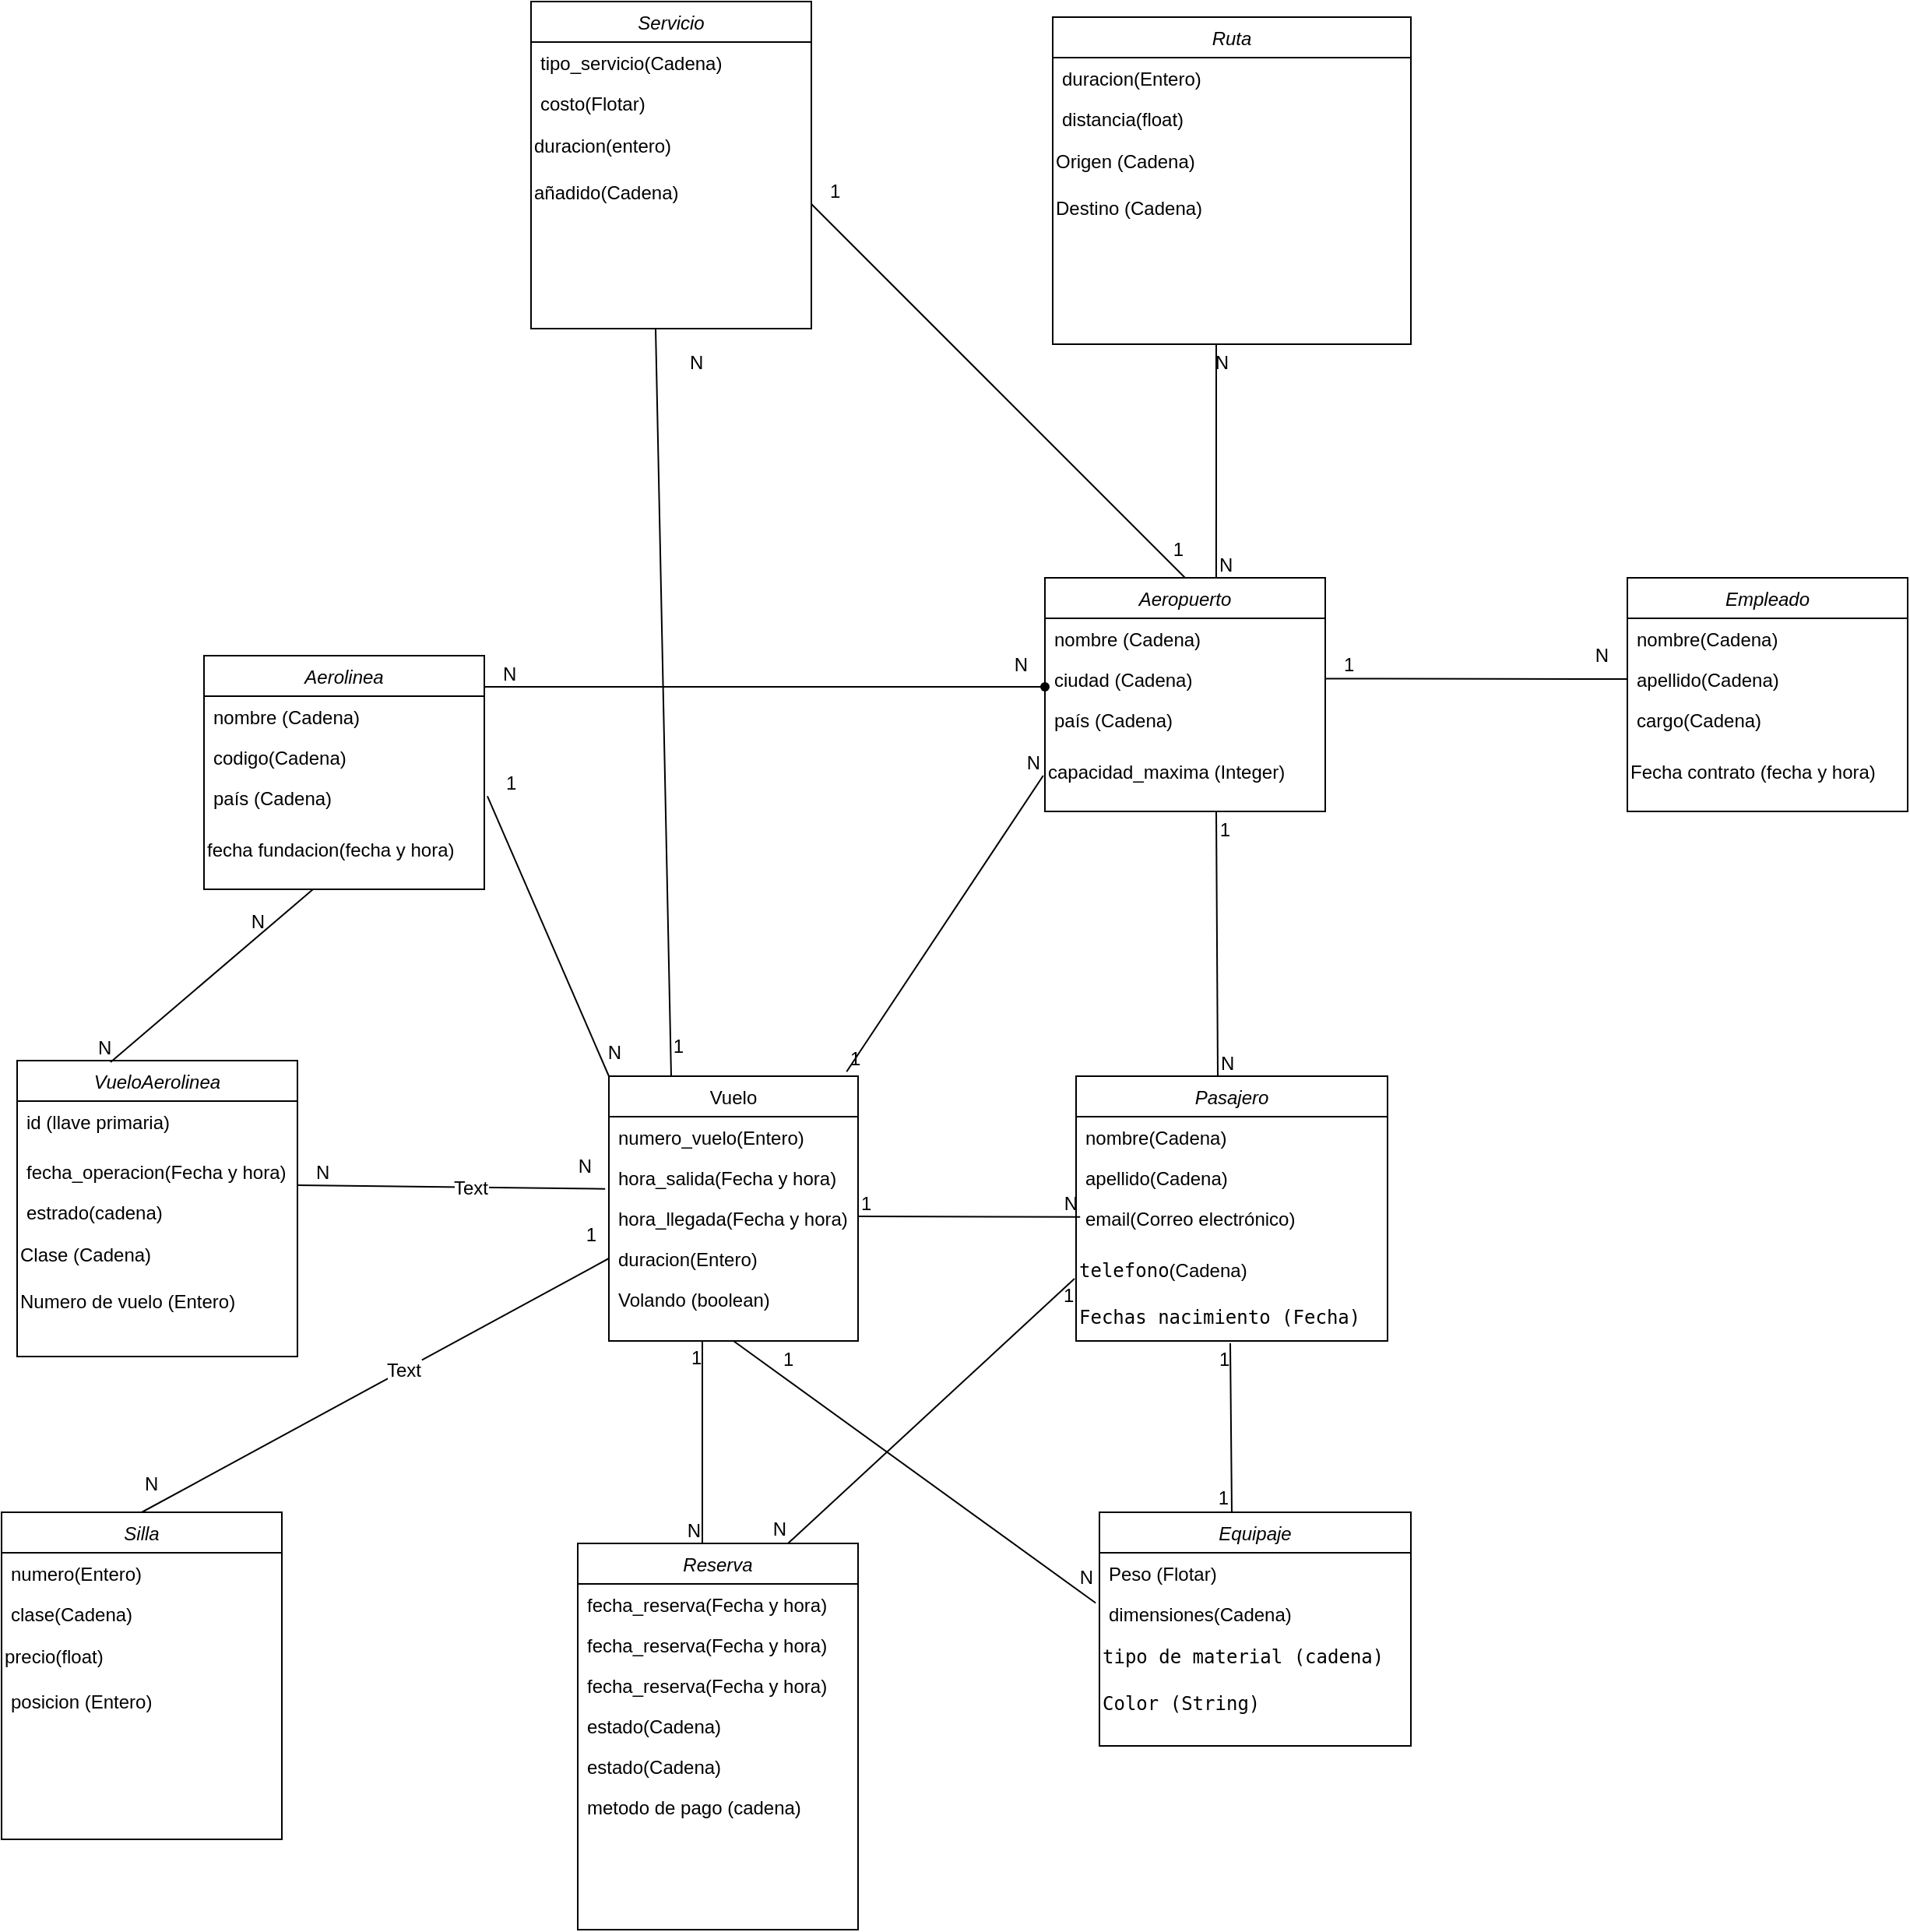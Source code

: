 <mxfile version="24.7.17">
  <diagram id="C5RBs43oDa-KdzZeNtuy" name="Page-1">
    <mxGraphModel dx="2501" dy="818" grid="1" gridSize="10" guides="1" tooltips="1" connect="1" arrows="1" fold="1" page="1" pageScale="1" pageWidth="827" pageHeight="1169" math="0" shadow="0">
      <root>
        <mxCell id="WIyWlLk6GJQsqaUBKTNV-0" />
        <mxCell id="WIyWlLk6GJQsqaUBKTNV-1" parent="WIyWlLk6GJQsqaUBKTNV-0" />
        <mxCell id="zkfFHV4jXpPFQw0GAbJ--0" value="Aeropuerto" style="swimlane;fontStyle=2;align=center;verticalAlign=top;childLayout=stackLayout;horizontal=1;startSize=26;horizontalStack=0;resizeParent=1;resizeLast=0;collapsible=1;marginBottom=0;rounded=0;shadow=0;strokeWidth=1;" parent="WIyWlLk6GJQsqaUBKTNV-1" vertex="1">
          <mxGeometry y="1440" width="180" height="150" as="geometry">
            <mxRectangle x="210" y="120" width="160" height="26" as="alternateBounds" />
          </mxGeometry>
        </mxCell>
        <mxCell id="zkfFHV4jXpPFQw0GAbJ--1" value="nombre (Cadena)" style="text;align=left;verticalAlign=top;spacingLeft=4;spacingRight=4;overflow=hidden;rotatable=0;points=[[0,0.5],[1,0.5]];portConstraint=eastwest;" parent="zkfFHV4jXpPFQw0GAbJ--0" vertex="1">
          <mxGeometry y="26" width="180" height="26" as="geometry" />
        </mxCell>
        <mxCell id="zkfFHV4jXpPFQw0GAbJ--2" value="ciudad (Cadena)" style="text;align=left;verticalAlign=top;spacingLeft=4;spacingRight=4;overflow=hidden;rotatable=0;points=[[0,0.5],[1,0.5]];portConstraint=eastwest;rounded=0;shadow=0;html=0;" parent="zkfFHV4jXpPFQw0GAbJ--0" vertex="1">
          <mxGeometry y="52" width="180" height="26" as="geometry" />
        </mxCell>
        <mxCell id="zkfFHV4jXpPFQw0GAbJ--3" value="país (Cadena)" style="text;align=left;verticalAlign=top;spacingLeft=4;spacingRight=4;overflow=hidden;rotatable=0;points=[[0,0.5],[1,0.5]];portConstraint=eastwest;rounded=0;shadow=0;html=0;" parent="zkfFHV4jXpPFQw0GAbJ--0" vertex="1">
          <mxGeometry y="78" width="180" height="32" as="geometry" />
        </mxCell>
        <mxCell id="qQgszDRsGN5WGNR1CaTc-1" value="&lt;font style=&quot;vertical-align: inherit;&quot;&gt;&lt;font style=&quot;vertical-align: inherit;&quot;&gt;&lt;font style=&quot;vertical-align: inherit;&quot;&gt;&lt;font style=&quot;vertical-align: inherit;&quot;&gt;&lt;font style=&quot;vertical-align: inherit;&quot;&gt;&lt;font style=&quot;vertical-align: inherit;&quot;&gt;&lt;font style=&quot;vertical-align: inherit;&quot;&gt;&lt;font style=&quot;vertical-align: inherit;&quot;&gt;&lt;font style=&quot;vertical-align: inherit;&quot;&gt;&lt;font style=&quot;vertical-align: inherit;&quot;&gt;capacidad_maxima&amp;nbsp;(Integer)&lt;/font&gt;&lt;/font&gt;&lt;/font&gt;&lt;/font&gt;&lt;/font&gt;&lt;/font&gt;&lt;/font&gt;&lt;/font&gt;&lt;/font&gt;&lt;/font&gt;" style="text;html=1;align=left;verticalAlign=middle;resizable=0;points=[];autosize=1;strokeColor=none;fillColor=none;" parent="zkfFHV4jXpPFQw0GAbJ--0" vertex="1">
          <mxGeometry y="110" width="180" height="30" as="geometry" />
        </mxCell>
        <mxCell id="zkfFHV4jXpPFQw0GAbJ--17" value="Vuelo" style="swimlane;fontStyle=0;align=center;verticalAlign=top;childLayout=stackLayout;horizontal=1;startSize=26;horizontalStack=0;resizeParent=1;resizeLast=0;collapsible=1;marginBottom=0;rounded=0;shadow=0;strokeWidth=1;" parent="WIyWlLk6GJQsqaUBKTNV-1" vertex="1">
          <mxGeometry x="-280" y="1760" width="160" height="170" as="geometry">
            <mxRectangle x="550" y="140" width="160" height="26" as="alternateBounds" />
          </mxGeometry>
        </mxCell>
        <mxCell id="zkfFHV4jXpPFQw0GAbJ--18" value="numero_vuelo(Entero)" style="text;align=left;verticalAlign=top;spacingLeft=4;spacingRight=4;overflow=hidden;rotatable=0;points=[[0,0.5],[1,0.5]];portConstraint=eastwest;" parent="zkfFHV4jXpPFQw0GAbJ--17" vertex="1">
          <mxGeometry y="26" width="160" height="26" as="geometry" />
        </mxCell>
        <mxCell id="zkfFHV4jXpPFQw0GAbJ--19" value="hora_salida(Fecha y hora)" style="text;align=left;verticalAlign=top;spacingLeft=4;spacingRight=4;overflow=hidden;rotatable=0;points=[[0,0.5],[1,0.5]];portConstraint=eastwest;rounded=0;shadow=0;html=0;" parent="zkfFHV4jXpPFQw0GAbJ--17" vertex="1">
          <mxGeometry y="52" width="160" height="26" as="geometry" />
        </mxCell>
        <mxCell id="zkfFHV4jXpPFQw0GAbJ--20" value="hora_llegada(Fecha y hora)" style="text;align=left;verticalAlign=top;spacingLeft=4;spacingRight=4;overflow=hidden;rotatable=0;points=[[0,0.5],[1,0.5]];portConstraint=eastwest;rounded=0;shadow=0;html=0;" parent="zkfFHV4jXpPFQw0GAbJ--17" vertex="1">
          <mxGeometry y="78" width="160" height="26" as="geometry" />
        </mxCell>
        <mxCell id="zkfFHV4jXpPFQw0GAbJ--21" value="duracion(Entero)" style="text;align=left;verticalAlign=top;spacingLeft=4;spacingRight=4;overflow=hidden;rotatable=0;points=[[0,0.5],[1,0.5]];portConstraint=eastwest;rounded=0;shadow=0;html=0;" parent="zkfFHV4jXpPFQw0GAbJ--17" vertex="1">
          <mxGeometry y="104" width="160" height="26" as="geometry" />
        </mxCell>
        <mxCell id="eCkr8YF_vNblztktSP63-5" value="Volando (boolean)" style="text;align=left;verticalAlign=top;spacingLeft=4;spacingRight=4;overflow=hidden;rotatable=0;points=[[0,0.5],[1,0.5]];portConstraint=eastwest;rounded=0;shadow=0;html=0;" parent="zkfFHV4jXpPFQw0GAbJ--17" vertex="1">
          <mxGeometry y="130" width="160" height="26" as="geometry" />
        </mxCell>
        <mxCell id="eCkr8YF_vNblztktSP63-40" value="" style="endArrow=none;html=1;rounded=0;fontSize=12;startSize=8;endSize=8;curved=1;entryX=-0.012;entryY=0.241;entryDx=0;entryDy=0;entryPerimeter=0;" parent="zkfFHV4jXpPFQw0GAbJ--17" target="qQgszDRsGN5WGNR1CaTc-13" edge="1">
          <mxGeometry relative="1" as="geometry">
            <mxPoint x="80" y="170" as="sourcePoint" />
            <mxPoint x="223" y="170" as="targetPoint" />
          </mxGeometry>
        </mxCell>
        <mxCell id="eCkr8YF_vNblztktSP63-41" value="1" style="resizable=0;html=1;whiteSpace=wrap;align=left;verticalAlign=bottom;" parent="eCkr8YF_vNblztktSP63-40" connectable="0" vertex="1">
          <mxGeometry x="-1" relative="1" as="geometry">
            <mxPoint x="30" y="20" as="offset" />
          </mxGeometry>
        </mxCell>
        <mxCell id="eCkr8YF_vNblztktSP63-42" value="N" style="resizable=0;html=1;whiteSpace=wrap;align=right;verticalAlign=bottom;" parent="eCkr8YF_vNblztktSP63-40" connectable="0" vertex="1">
          <mxGeometry x="1" relative="1" as="geometry">
            <mxPoint y="-8" as="offset" />
          </mxGeometry>
        </mxCell>
        <mxCell id="qQgszDRsGN5WGNR1CaTc-6" value="Pasajero" style="swimlane;fontStyle=2;align=center;verticalAlign=top;childLayout=stackLayout;horizontal=1;startSize=26;horizontalStack=0;resizeParent=1;resizeLast=0;collapsible=1;marginBottom=0;rounded=0;shadow=0;strokeWidth=1;" parent="WIyWlLk6GJQsqaUBKTNV-1" vertex="1">
          <mxGeometry x="20" y="1760" width="200" height="170" as="geometry">
            <mxRectangle x="210" y="120" width="160" height="26" as="alternateBounds" />
          </mxGeometry>
        </mxCell>
        <mxCell id="qQgszDRsGN5WGNR1CaTc-7" value="nombre(Cadena)" style="text;align=left;verticalAlign=top;spacingLeft=4;spacingRight=4;overflow=hidden;rotatable=0;points=[[0,0.5],[1,0.5]];portConstraint=eastwest;" parent="qQgszDRsGN5WGNR1CaTc-6" vertex="1">
          <mxGeometry y="26" width="200" height="26" as="geometry" />
        </mxCell>
        <mxCell id="qQgszDRsGN5WGNR1CaTc-8" value="apellido(Cadena)" style="text;align=left;verticalAlign=top;spacingLeft=4;spacingRight=4;overflow=hidden;rotatable=0;points=[[0,0.5],[1,0.5]];portConstraint=eastwest;rounded=0;shadow=0;html=0;" parent="qQgszDRsGN5WGNR1CaTc-6" vertex="1">
          <mxGeometry y="52" width="200" height="26" as="geometry" />
        </mxCell>
        <mxCell id="qQgszDRsGN5WGNR1CaTc-9" value="email(Correo electrónico)" style="text;align=left;verticalAlign=top;spacingLeft=4;spacingRight=4;overflow=hidden;rotatable=0;points=[[0,0.5],[1,0.5]];portConstraint=eastwest;rounded=0;shadow=0;html=0;" parent="qQgszDRsGN5WGNR1CaTc-6" vertex="1">
          <mxGeometry y="78" width="200" height="32" as="geometry" />
        </mxCell>
        <mxCell id="qQgszDRsGN5WGNR1CaTc-10" value="&lt;code&gt;telefono&lt;/code&gt;&lt;font style=&quot;vertical-align: inherit;&quot;&gt;&lt;font style=&quot;vertical-align: inherit;&quot;&gt;(Cadena)&lt;/font&gt;&lt;/font&gt;" style="text;html=1;align=left;verticalAlign=middle;resizable=0;points=[];autosize=1;strokeColor=none;fillColor=none;" parent="qQgszDRsGN5WGNR1CaTc-6" vertex="1">
          <mxGeometry y="110" width="200" height="30" as="geometry" />
        </mxCell>
        <mxCell id="eCkr8YF_vNblztktSP63-29" value="&lt;font face=&quot;monospace&quot;&gt;Fechas nacimiento (Fecha)&lt;/font&gt;" style="text;html=1;align=left;verticalAlign=middle;resizable=0;points=[];autosize=1;strokeColor=none;fillColor=none;" parent="qQgszDRsGN5WGNR1CaTc-6" vertex="1">
          <mxGeometry y="140" width="200" height="30" as="geometry" />
        </mxCell>
        <mxCell id="qQgszDRsGN5WGNR1CaTc-11" value="Equipaje" style="swimlane;fontStyle=2;align=center;verticalAlign=top;childLayout=stackLayout;horizontal=1;startSize=26;horizontalStack=0;resizeParent=1;resizeLast=0;collapsible=1;marginBottom=0;rounded=0;shadow=0;strokeWidth=1;" parent="WIyWlLk6GJQsqaUBKTNV-1" vertex="1">
          <mxGeometry x="35" y="2040" width="200" height="150" as="geometry">
            <mxRectangle x="210" y="120" width="160" height="26" as="alternateBounds" />
          </mxGeometry>
        </mxCell>
        <mxCell id="qQgszDRsGN5WGNR1CaTc-12" value="Peso (Flotar)" style="text;align=left;verticalAlign=top;spacingLeft=4;spacingRight=4;overflow=hidden;rotatable=0;points=[[0,0.5],[1,0.5]];portConstraint=eastwest;" parent="qQgszDRsGN5WGNR1CaTc-11" vertex="1">
          <mxGeometry y="26" width="200" height="26" as="geometry" />
        </mxCell>
        <mxCell id="qQgszDRsGN5WGNR1CaTc-13" value="dimensiones(Cadena)" style="text;align=left;verticalAlign=top;spacingLeft=4;spacingRight=4;overflow=hidden;rotatable=0;points=[[0,0.5],[1,0.5]];portConstraint=eastwest;rounded=0;shadow=0;html=0;" parent="qQgszDRsGN5WGNR1CaTc-11" vertex="1">
          <mxGeometry y="52" width="200" height="26" as="geometry" />
        </mxCell>
        <mxCell id="qQgszDRsGN5WGNR1CaTc-15" value="&lt;font face=&quot;monospace&quot;&gt;&lt;font style=&quot;vertical-align: inherit;&quot;&gt;&lt;font style=&quot;vertical-align: inherit;&quot;&gt;&lt;font style=&quot;vertical-align: inherit;&quot;&gt;&lt;font style=&quot;vertical-align: inherit;&quot;&gt;&lt;font style=&quot;vertical-align: inherit;&quot;&gt;&lt;font style=&quot;vertical-align: inherit;&quot;&gt;tipo de material (cadena)&lt;/font&gt;&lt;/font&gt;&lt;/font&gt;&lt;/font&gt;&lt;/font&gt;&lt;/font&gt;&lt;/font&gt;" style="text;html=1;align=left;verticalAlign=middle;resizable=0;points=[];autosize=1;strokeColor=none;fillColor=none;" parent="qQgszDRsGN5WGNR1CaTc-11" vertex="1">
          <mxGeometry y="78" width="200" height="30" as="geometry" />
        </mxCell>
        <mxCell id="eCkr8YF_vNblztktSP63-36" value="&lt;font face=&quot;monospace&quot;&gt;&lt;font style=&quot;vertical-align: inherit;&quot;&gt;&lt;font style=&quot;vertical-align: inherit;&quot;&gt;&lt;font style=&quot;vertical-align: inherit;&quot;&gt;&lt;font style=&quot;vertical-align: inherit;&quot;&gt;&lt;font style=&quot;vertical-align: inherit;&quot;&gt;&lt;font style=&quot;vertical-align: inherit;&quot;&gt;Color (String)&lt;/font&gt;&lt;/font&gt;&lt;/font&gt;&lt;/font&gt;&lt;/font&gt;&lt;/font&gt;&lt;/font&gt;" style="text;html=1;align=left;verticalAlign=middle;resizable=0;points=[];autosize=1;strokeColor=none;fillColor=none;" parent="qQgszDRsGN5WGNR1CaTc-11" vertex="1">
          <mxGeometry y="108" width="200" height="30" as="geometry" />
        </mxCell>
        <mxCell id="qQgszDRsGN5WGNR1CaTc-17" value="Aerolinea" style="swimlane;fontStyle=2;align=center;verticalAlign=top;childLayout=stackLayout;horizontal=1;startSize=26;horizontalStack=0;resizeParent=1;resizeLast=0;collapsible=1;marginBottom=0;rounded=0;shadow=0;strokeWidth=1;" parent="WIyWlLk6GJQsqaUBKTNV-1" vertex="1">
          <mxGeometry x="-540" y="1490" width="180" height="150" as="geometry">
            <mxRectangle x="210" y="120" width="160" height="26" as="alternateBounds" />
          </mxGeometry>
        </mxCell>
        <mxCell id="qQgszDRsGN5WGNR1CaTc-18" value="nombre (Cadena)" style="text;align=left;verticalAlign=top;spacingLeft=4;spacingRight=4;overflow=hidden;rotatable=0;points=[[0,0.5],[1,0.5]];portConstraint=eastwest;" parent="qQgszDRsGN5WGNR1CaTc-17" vertex="1">
          <mxGeometry y="26" width="180" height="26" as="geometry" />
        </mxCell>
        <mxCell id="qQgszDRsGN5WGNR1CaTc-19" value="codigo(Cadena)" style="text;align=left;verticalAlign=top;spacingLeft=4;spacingRight=4;overflow=hidden;rotatable=0;points=[[0,0.5],[1,0.5]];portConstraint=eastwest;rounded=0;shadow=0;html=0;" parent="qQgszDRsGN5WGNR1CaTc-17" vertex="1">
          <mxGeometry y="52" width="180" height="26" as="geometry" />
        </mxCell>
        <mxCell id="qQgszDRsGN5WGNR1CaTc-20" value="país (Cadena)" style="text;align=left;verticalAlign=top;spacingLeft=4;spacingRight=4;overflow=hidden;rotatable=0;points=[[0,0.5],[1,0.5]];portConstraint=eastwest;rounded=0;shadow=0;html=0;" parent="qQgszDRsGN5WGNR1CaTc-17" vertex="1">
          <mxGeometry y="78" width="180" height="32" as="geometry" />
        </mxCell>
        <mxCell id="qQgszDRsGN5WGNR1CaTc-21" value="&lt;font style=&quot;vertical-align: inherit;&quot;&gt;&lt;font style=&quot;vertical-align: inherit;&quot;&gt;&lt;font style=&quot;vertical-align: inherit;&quot;&gt;&lt;font style=&quot;vertical-align: inherit;&quot;&gt;&lt;font style=&quot;vertical-align: inherit;&quot;&gt;&lt;font style=&quot;vertical-align: inherit;&quot;&gt;&lt;font style=&quot;vertical-align: inherit;&quot;&gt;&lt;font style=&quot;vertical-align: inherit;&quot;&gt;&lt;font style=&quot;vertical-align: inherit;&quot;&gt;&lt;font style=&quot;vertical-align: inherit;&quot;&gt;&lt;font style=&quot;vertical-align: inherit;&quot;&gt;&lt;font style=&quot;vertical-align: inherit;&quot;&gt;&lt;font style=&quot;vertical-align: inherit;&quot;&gt;&lt;font style=&quot;vertical-align: inherit;&quot;&gt;&lt;font style=&quot;vertical-align: inherit;&quot;&gt;&lt;font style=&quot;vertical-align: inherit;&quot;&gt;&lt;font style=&quot;vertical-align: inherit;&quot;&gt;&lt;font style=&quot;vertical-align: inherit;&quot;&gt;fecha fundacion(fecha y hora)&lt;/font&gt;&lt;/font&gt;&lt;/font&gt;&lt;/font&gt;&lt;/font&gt;&lt;/font&gt;&lt;/font&gt;&lt;/font&gt;&lt;/font&gt;&lt;/font&gt;&lt;/font&gt;&lt;/font&gt;&lt;/font&gt;&lt;/font&gt;&lt;/font&gt;&lt;/font&gt;&lt;/font&gt;&lt;/font&gt;" style="text;html=1;align=left;verticalAlign=middle;resizable=0;points=[];autosize=1;strokeColor=none;fillColor=none;" parent="qQgszDRsGN5WGNR1CaTc-17" vertex="1">
          <mxGeometry y="110" width="180" height="30" as="geometry" />
        </mxCell>
        <mxCell id="qQgszDRsGN5WGNR1CaTc-22" value="VueloAerolinea" style="swimlane;fontStyle=2;align=center;verticalAlign=top;childLayout=stackLayout;horizontal=1;startSize=26;horizontalStack=0;resizeParent=1;resizeLast=0;collapsible=1;marginBottom=0;rounded=0;shadow=0;strokeWidth=1;" parent="WIyWlLk6GJQsqaUBKTNV-1" vertex="1">
          <mxGeometry x="-660" y="1750" width="180" height="190" as="geometry">
            <mxRectangle x="210" y="120" width="160" height="26" as="alternateBounds" />
          </mxGeometry>
        </mxCell>
        <mxCell id="qQgszDRsGN5WGNR1CaTc-25" value="id (llave primaria)" style="text;align=left;verticalAlign=top;spacingLeft=4;spacingRight=4;overflow=hidden;rotatable=0;points=[[0,0.5],[1,0.5]];portConstraint=eastwest;rounded=0;shadow=0;html=0;" parent="qQgszDRsGN5WGNR1CaTc-22" vertex="1">
          <mxGeometry y="26" width="180" height="32" as="geometry" />
        </mxCell>
        <mxCell id="qQgszDRsGN5WGNR1CaTc-23" value="fecha_operacion(Fecha y hora)" style="text;align=left;verticalAlign=top;spacingLeft=4;spacingRight=4;overflow=hidden;rotatable=0;points=[[0,0.5],[1,0.5]];portConstraint=eastwest;" parent="qQgszDRsGN5WGNR1CaTc-22" vertex="1">
          <mxGeometry y="58" width="180" height="26" as="geometry" />
        </mxCell>
        <mxCell id="qQgszDRsGN5WGNR1CaTc-24" value="estrado(cadena)" style="text;align=left;verticalAlign=top;spacingLeft=4;spacingRight=4;overflow=hidden;rotatable=0;points=[[0,0.5],[1,0.5]];portConstraint=eastwest;rounded=0;shadow=0;html=0;" parent="qQgszDRsGN5WGNR1CaTc-22" vertex="1">
          <mxGeometry y="84" width="180" height="26" as="geometry" />
        </mxCell>
        <mxCell id="qQgszDRsGN5WGNR1CaTc-28" value="&lt;font style=&quot;vertical-align: inherit;&quot;&gt;&lt;font style=&quot;vertical-align: inherit;&quot;&gt;&lt;font style=&quot;vertical-align: inherit;&quot;&gt;&lt;font style=&quot;vertical-align: inherit;&quot;&gt;Clase (Cadena)&lt;/font&gt;&lt;/font&gt;&lt;/font&gt;&lt;/font&gt;" style="text;html=1;align=left;verticalAlign=middle;resizable=0;points=[];autosize=1;strokeColor=none;fillColor=none;" parent="qQgszDRsGN5WGNR1CaTc-22" vertex="1">
          <mxGeometry y="110" width="180" height="30" as="geometry" />
        </mxCell>
        <mxCell id="eCkr8YF_vNblztktSP63-50" value="&lt;font style=&quot;vertical-align: inherit;&quot;&gt;&lt;font style=&quot;vertical-align: inherit;&quot;&gt;&lt;font style=&quot;vertical-align: inherit;&quot;&gt;&lt;font style=&quot;vertical-align: inherit;&quot;&gt;Numero de vuelo (Entero)&lt;/font&gt;&lt;/font&gt;&lt;/font&gt;&lt;/font&gt;" style="text;html=1;align=left;verticalAlign=middle;resizable=0;points=[];autosize=1;strokeColor=none;fillColor=none;" parent="qQgszDRsGN5WGNR1CaTc-22" vertex="1">
          <mxGeometry y="140" width="180" height="30" as="geometry" />
        </mxCell>
        <mxCell id="qQgszDRsGN5WGNR1CaTc-29" value="Reserva" style="swimlane;fontStyle=2;align=center;verticalAlign=top;childLayout=stackLayout;horizontal=1;startSize=26;horizontalStack=0;resizeParent=1;resizeLast=0;collapsible=1;marginBottom=0;rounded=0;shadow=0;strokeWidth=1;" parent="WIyWlLk6GJQsqaUBKTNV-1" vertex="1">
          <mxGeometry x="-300" y="2060" width="180" height="248" as="geometry">
            <mxRectangle x="210" y="120" width="160" height="26" as="alternateBounds" />
          </mxGeometry>
        </mxCell>
        <mxCell id="qQgszDRsGN5WGNR1CaTc-94" value="fecha_reserva(Fecha y hora)" style="text;align=left;verticalAlign=top;spacingLeft=4;spacingRight=4;overflow=hidden;rotatable=0;points=[[0,0.5],[1,0.5]];portConstraint=eastwest;" parent="qQgszDRsGN5WGNR1CaTc-29" vertex="1">
          <mxGeometry y="26" width="180" height="26" as="geometry" />
        </mxCell>
        <mxCell id="qQgszDRsGN5WGNR1CaTc-92" value="fecha_reserva(Fecha y hora)" style="text;align=left;verticalAlign=top;spacingLeft=4;spacingRight=4;overflow=hidden;rotatable=0;points=[[0,0.5],[1,0.5]];portConstraint=eastwest;" parent="qQgszDRsGN5WGNR1CaTc-29" vertex="1">
          <mxGeometry y="52" width="180" height="26" as="geometry" />
        </mxCell>
        <mxCell id="qQgszDRsGN5WGNR1CaTc-30" value="fecha_reserva(Fecha y hora)" style="text;align=left;verticalAlign=top;spacingLeft=4;spacingRight=4;overflow=hidden;rotatable=0;points=[[0,0.5],[1,0.5]];portConstraint=eastwest;" parent="qQgszDRsGN5WGNR1CaTc-29" vertex="1">
          <mxGeometry y="78" width="180" height="26" as="geometry" />
        </mxCell>
        <mxCell id="qQgszDRsGN5WGNR1CaTc-93" value="estado(Cadena)" style="text;align=left;verticalAlign=top;spacingLeft=4;spacingRight=4;overflow=hidden;rotatable=0;points=[[0,0.5],[1,0.5]];portConstraint=eastwest;rounded=0;shadow=0;html=0;" parent="qQgszDRsGN5WGNR1CaTc-29" vertex="1">
          <mxGeometry y="104" width="180" height="26" as="geometry" />
        </mxCell>
        <mxCell id="qQgszDRsGN5WGNR1CaTc-31" value="estado(Cadena)" style="text;align=left;verticalAlign=top;spacingLeft=4;spacingRight=4;overflow=hidden;rotatable=0;points=[[0,0.5],[1,0.5]];portConstraint=eastwest;rounded=0;shadow=0;html=0;" parent="qQgszDRsGN5WGNR1CaTc-29" vertex="1">
          <mxGeometry y="130" width="180" height="26" as="geometry" />
        </mxCell>
        <mxCell id="qQgszDRsGN5WGNR1CaTc-32" value="metodo de pago (cadena)" style="text;align=left;verticalAlign=top;spacingLeft=4;spacingRight=4;overflow=hidden;rotatable=0;points=[[0,0.5],[1,0.5]];portConstraint=eastwest;rounded=0;shadow=0;html=0;" parent="qQgszDRsGN5WGNR1CaTc-29" vertex="1">
          <mxGeometry y="156" width="180" height="32" as="geometry" />
        </mxCell>
        <mxCell id="qQgszDRsGN5WGNR1CaTc-35" value="Empleado" style="swimlane;fontStyle=2;align=center;verticalAlign=top;childLayout=stackLayout;horizontal=1;startSize=26;horizontalStack=0;resizeParent=1;resizeLast=0;collapsible=1;marginBottom=0;rounded=0;shadow=0;strokeWidth=1;" parent="WIyWlLk6GJQsqaUBKTNV-1" vertex="1">
          <mxGeometry x="374" y="1440" width="180" height="150" as="geometry">
            <mxRectangle x="210" y="120" width="160" height="26" as="alternateBounds" />
          </mxGeometry>
        </mxCell>
        <mxCell id="qQgszDRsGN5WGNR1CaTc-36" value="nombre(Cadena)" style="text;align=left;verticalAlign=top;spacingLeft=4;spacingRight=4;overflow=hidden;rotatable=0;points=[[0,0.5],[1,0.5]];portConstraint=eastwest;" parent="qQgszDRsGN5WGNR1CaTc-35" vertex="1">
          <mxGeometry y="26" width="180" height="26" as="geometry" />
        </mxCell>
        <mxCell id="qQgszDRsGN5WGNR1CaTc-37" value="apellido(Cadena)" style="text;align=left;verticalAlign=top;spacingLeft=4;spacingRight=4;overflow=hidden;rotatable=0;points=[[0,0.5],[1,0.5]];portConstraint=eastwest;rounded=0;shadow=0;html=0;" parent="qQgszDRsGN5WGNR1CaTc-35" vertex="1">
          <mxGeometry y="52" width="180" height="26" as="geometry" />
        </mxCell>
        <mxCell id="eCkr8YF_vNblztktSP63-65" value="" style="endArrow=none;html=1;rounded=0;fontSize=12;startSize=8;endSize=8;curved=1;entryX=0;entryY=0.5;entryDx=0;entryDy=0;exitX=1.011;exitY=0.381;exitDx=0;exitDy=0;exitPerimeter=0;" parent="qQgszDRsGN5WGNR1CaTc-35" target="qQgszDRsGN5WGNR1CaTc-37" edge="1">
          <mxGeometry relative="1" as="geometry">
            <mxPoint x="-194" y="64.7" as="sourcePoint" />
            <mxPoint x="166" y="64.7" as="targetPoint" />
          </mxGeometry>
        </mxCell>
        <mxCell id="eCkr8YF_vNblztktSP63-66" value="1" style="resizable=0;html=1;whiteSpace=wrap;align=left;verticalAlign=bottom;" parent="eCkr8YF_vNblztktSP63-65" connectable="0" vertex="1">
          <mxGeometry x="-1" relative="1" as="geometry">
            <mxPoint x="10" as="offset" />
          </mxGeometry>
        </mxCell>
        <mxCell id="eCkr8YF_vNblztktSP63-67" value="N" style="resizable=0;html=1;whiteSpace=wrap;align=right;verticalAlign=bottom;" parent="eCkr8YF_vNblztktSP63-65" connectable="0" vertex="1">
          <mxGeometry x="1" relative="1" as="geometry">
            <mxPoint x="-10" y="-6" as="offset" />
          </mxGeometry>
        </mxCell>
        <mxCell id="qQgszDRsGN5WGNR1CaTc-98" value="cargo(Cadena)" style="text;align=left;verticalAlign=top;spacingLeft=4;spacingRight=4;overflow=hidden;rotatable=0;points=[[0,0.5],[1,0.5]];portConstraint=eastwest;rounded=0;shadow=0;html=0;" parent="qQgszDRsGN5WGNR1CaTc-35" vertex="1">
          <mxGeometry y="78" width="180" height="32" as="geometry" />
        </mxCell>
        <mxCell id="qQgszDRsGN5WGNR1CaTc-40" value="&lt;font style=&quot;vertical-align: inherit;&quot;&gt;&lt;font style=&quot;vertical-align: inherit;&quot;&gt;Fecha contrato (fecha y hora)&lt;/font&gt;&lt;/font&gt;" style="text;html=1;align=left;verticalAlign=middle;resizable=0;points=[];autosize=1;strokeColor=none;fillColor=none;" parent="qQgszDRsGN5WGNR1CaTc-35" vertex="1">
          <mxGeometry y="110" width="180" height="30" as="geometry" />
        </mxCell>
        <mxCell id="qQgszDRsGN5WGNR1CaTc-41" value="Silla" style="swimlane;fontStyle=2;align=center;verticalAlign=top;childLayout=stackLayout;horizontal=1;startSize=26;horizontalStack=0;resizeParent=1;resizeLast=0;collapsible=1;marginBottom=0;rounded=0;shadow=0;strokeWidth=1;" parent="WIyWlLk6GJQsqaUBKTNV-1" vertex="1">
          <mxGeometry x="-670" y="2040" width="180" height="210" as="geometry">
            <mxRectangle x="210" y="120" width="160" height="26" as="alternateBounds" />
          </mxGeometry>
        </mxCell>
        <mxCell id="qQgszDRsGN5WGNR1CaTc-42" value="numero(Entero)" style="text;align=left;verticalAlign=top;spacingLeft=4;spacingRight=4;overflow=hidden;rotatable=0;points=[[0,0.5],[1,0.5]];portConstraint=eastwest;" parent="qQgszDRsGN5WGNR1CaTc-41" vertex="1">
          <mxGeometry y="26" width="180" height="26" as="geometry" />
        </mxCell>
        <mxCell id="qQgszDRsGN5WGNR1CaTc-43" value="clase(Cadena)" style="text;align=left;verticalAlign=top;spacingLeft=4;spacingRight=4;overflow=hidden;rotatable=0;points=[[0,0.5],[1,0.5]];portConstraint=eastwest;rounded=0;shadow=0;html=0;" parent="qQgszDRsGN5WGNR1CaTc-41" vertex="1">
          <mxGeometry y="52" width="180" height="26" as="geometry" />
        </mxCell>
        <mxCell id="qQgszDRsGN5WGNR1CaTc-45" value="&lt;font style=&quot;vertical-align: inherit;&quot;&gt;&lt;font style=&quot;vertical-align: inherit;&quot;&gt;precio(float)&lt;/font&gt;&lt;/font&gt;" style="text;html=1;align=left;verticalAlign=middle;resizable=0;points=[];autosize=1;strokeColor=none;fillColor=none;" parent="qQgszDRsGN5WGNR1CaTc-41" vertex="1">
          <mxGeometry y="78" width="180" height="30" as="geometry" />
        </mxCell>
        <mxCell id="qQgszDRsGN5WGNR1CaTc-44" value="posicion (Entero)" style="text;align=left;verticalAlign=top;spacingLeft=4;spacingRight=4;overflow=hidden;rotatable=0;points=[[0,0.5],[1,0.5]];portConstraint=eastwest;rounded=0;shadow=0;html=0;" parent="qQgszDRsGN5WGNR1CaTc-41" vertex="1">
          <mxGeometry y="108" width="180" height="32" as="geometry" />
        </mxCell>
        <mxCell id="qQgszDRsGN5WGNR1CaTc-47" value="Servicio" style="swimlane;fontStyle=2;align=center;verticalAlign=top;childLayout=stackLayout;horizontal=1;startSize=26;horizontalStack=0;resizeParent=1;resizeLast=0;collapsible=1;marginBottom=0;rounded=0;shadow=0;strokeWidth=1;" parent="WIyWlLk6GJQsqaUBKTNV-1" vertex="1">
          <mxGeometry x="-330" y="1070" width="180" height="210" as="geometry">
            <mxRectangle x="210" y="120" width="160" height="26" as="alternateBounds" />
          </mxGeometry>
        </mxCell>
        <mxCell id="qQgszDRsGN5WGNR1CaTc-48" value="tipo_servicio(Cadena)" style="text;align=left;verticalAlign=top;spacingLeft=4;spacingRight=4;overflow=hidden;rotatable=0;points=[[0,0.5],[1,0.5]];portConstraint=eastwest;" parent="qQgszDRsGN5WGNR1CaTc-47" vertex="1">
          <mxGeometry y="26" width="180" height="26" as="geometry" />
        </mxCell>
        <mxCell id="qQgszDRsGN5WGNR1CaTc-49" value="costo(Flotar)" style="text;align=left;verticalAlign=top;spacingLeft=4;spacingRight=4;overflow=hidden;rotatable=0;points=[[0,0.5],[1,0.5]];portConstraint=eastwest;rounded=0;shadow=0;html=0;" parent="qQgszDRsGN5WGNR1CaTc-47" vertex="1">
          <mxGeometry y="52" width="180" height="26" as="geometry" />
        </mxCell>
        <mxCell id="qQgszDRsGN5WGNR1CaTc-51" value="&lt;font style=&quot;vertical-align: inherit;&quot;&gt;&lt;font style=&quot;vertical-align: inherit;&quot;&gt;duracion(entero)&lt;/font&gt;&lt;/font&gt;" style="text;html=1;align=left;verticalAlign=middle;resizable=0;points=[];autosize=1;strokeColor=none;fillColor=none;" parent="qQgszDRsGN5WGNR1CaTc-47" vertex="1">
          <mxGeometry y="78" width="180" height="30" as="geometry" />
        </mxCell>
        <mxCell id="eCkr8YF_vNblztktSP63-73" value="&lt;font style=&quot;vertical-align: inherit;&quot;&gt;&lt;font style=&quot;vertical-align: inherit;&quot;&gt;añadido(Cadena)&lt;/font&gt;&lt;/font&gt;" style="text;html=1;align=left;verticalAlign=middle;resizable=0;points=[];autosize=1;strokeColor=none;fillColor=none;" parent="qQgszDRsGN5WGNR1CaTc-47" vertex="1">
          <mxGeometry y="108" width="180" height="30" as="geometry" />
        </mxCell>
        <mxCell id="qQgszDRsGN5WGNR1CaTc-53" value="Ruta" style="swimlane;fontStyle=2;align=center;verticalAlign=top;childLayout=stackLayout;horizontal=1;startSize=26;horizontalStack=0;resizeParent=1;resizeLast=0;collapsible=1;marginBottom=0;rounded=0;shadow=0;strokeWidth=1;" parent="WIyWlLk6GJQsqaUBKTNV-1" vertex="1">
          <mxGeometry x="5" y="1080" width="230" height="210" as="geometry">
            <mxRectangle x="210" y="120" width="160" height="26" as="alternateBounds" />
          </mxGeometry>
        </mxCell>
        <mxCell id="qQgszDRsGN5WGNR1CaTc-54" value="duracion(Entero)" style="text;align=left;verticalAlign=top;spacingLeft=4;spacingRight=4;overflow=hidden;rotatable=0;points=[[0,0.5],[1,0.5]];portConstraint=eastwest;" parent="qQgszDRsGN5WGNR1CaTc-53" vertex="1">
          <mxGeometry y="26" width="230" height="26" as="geometry" />
        </mxCell>
        <mxCell id="qQgszDRsGN5WGNR1CaTc-55" value="distancia(float)" style="text;align=left;verticalAlign=top;spacingLeft=4;spacingRight=4;overflow=hidden;rotatable=0;points=[[0,0.5],[1,0.5]];portConstraint=eastwest;rounded=0;shadow=0;html=0;" parent="qQgszDRsGN5WGNR1CaTc-53" vertex="1">
          <mxGeometry y="52" width="230" height="26" as="geometry" />
        </mxCell>
        <mxCell id="qQgszDRsGN5WGNR1CaTc-57" value="Origen (Cadena)" style="text;html=1;align=left;verticalAlign=middle;resizable=0;points=[];autosize=1;strokeColor=none;fillColor=none;" parent="qQgszDRsGN5WGNR1CaTc-53" vertex="1">
          <mxGeometry y="78" width="230" height="30" as="geometry" />
        </mxCell>
        <mxCell id="qQgszDRsGN5WGNR1CaTc-58" value="&lt;font style=&quot;vertical-align: inherit;&quot;&gt;&lt;font style=&quot;vertical-align: inherit;&quot;&gt;Destino (Cadena)&lt;/font&gt;&lt;/font&gt;" style="text;html=1;align=left;verticalAlign=middle;resizable=0;points=[];autosize=1;strokeColor=none;fillColor=none;" parent="qQgszDRsGN5WGNR1CaTc-53" vertex="1">
          <mxGeometry y="108" width="230" height="30" as="geometry" />
        </mxCell>
        <mxCell id="eCkr8YF_vNblztktSP63-24" value="" style="shape=waypoint;sketch=0;size=6;pointerEvents=1;points=[];fillColor=default;resizable=0;rotatable=0;perimeter=centerPerimeter;snapToPoint=1;verticalAlign=top;fontStyle=0;startSize=26;rounded=0;shadow=0;strokeWidth=1;" parent="WIyWlLk6GJQsqaUBKTNV-1" vertex="1">
          <mxGeometry x="-10" y="1500" width="20" height="20" as="geometry" />
        </mxCell>
        <mxCell id="eCkr8YF_vNblztktSP63-26" value="" style="endArrow=none;html=1;rounded=0;fontSize=12;startSize=8;endSize=8;curved=1;entryX=-0.006;entryY=0.567;entryDx=0;entryDy=0;entryPerimeter=0;exitX=0.954;exitY=-0.017;exitDx=0;exitDy=0;exitPerimeter=0;" parent="WIyWlLk6GJQsqaUBKTNV-1" source="zkfFHV4jXpPFQw0GAbJ--17" target="qQgszDRsGN5WGNR1CaTc-1" edge="1">
          <mxGeometry relative="1" as="geometry">
            <mxPoint x="-130" y="1750" as="sourcePoint" />
            <mxPoint x="-50" y="1760" as="targetPoint" />
          </mxGeometry>
        </mxCell>
        <mxCell id="eCkr8YF_vNblztktSP63-27" value="1" style="resizable=0;html=1;whiteSpace=wrap;align=left;verticalAlign=bottom;" parent="eCkr8YF_vNblztktSP63-26" connectable="0" vertex="1">
          <mxGeometry x="-1" relative="1" as="geometry" />
        </mxCell>
        <mxCell id="eCkr8YF_vNblztktSP63-28" value="N" style="resizable=0;html=1;whiteSpace=wrap;align=right;verticalAlign=bottom;" parent="eCkr8YF_vNblztktSP63-26" connectable="0" vertex="1">
          <mxGeometry x="1" relative="1" as="geometry" />
        </mxCell>
        <mxCell id="eCkr8YF_vNblztktSP63-30" value="" style="endArrow=none;html=1;rounded=0;fontSize=12;startSize=8;endSize=8;curved=1;" parent="WIyWlLk6GJQsqaUBKTNV-1" edge="1">
          <mxGeometry relative="1" as="geometry">
            <mxPoint x="111" y="1760" as="sourcePoint" />
            <mxPoint x="110" y="1590" as="targetPoint" />
          </mxGeometry>
        </mxCell>
        <mxCell id="eCkr8YF_vNblztktSP63-31" value="N" style="resizable=0;html=1;whiteSpace=wrap;align=left;verticalAlign=bottom;" parent="eCkr8YF_vNblztktSP63-30" connectable="0" vertex="1">
          <mxGeometry x="-1" relative="1" as="geometry" />
        </mxCell>
        <mxCell id="eCkr8YF_vNblztktSP63-32" value="1" style="resizable=0;html=1;whiteSpace=wrap;align=right;verticalAlign=bottom;" parent="eCkr8YF_vNblztktSP63-30" connectable="0" vertex="1">
          <mxGeometry x="1" relative="1" as="geometry">
            <mxPoint x="10" y="20" as="offset" />
          </mxGeometry>
        </mxCell>
        <mxCell id="eCkr8YF_vNblztktSP63-33" value="" style="endArrow=none;html=1;rounded=0;fontSize=12;startSize=8;endSize=8;curved=1;entryX=0.013;entryY=0.386;entryDx=0;entryDy=0;entryPerimeter=0;" parent="WIyWlLk6GJQsqaUBKTNV-1" target="qQgszDRsGN5WGNR1CaTc-9" edge="1">
          <mxGeometry relative="1" as="geometry">
            <mxPoint x="-120" y="1850" as="sourcePoint" />
            <mxPoint x="10" y="1850" as="targetPoint" />
          </mxGeometry>
        </mxCell>
        <mxCell id="eCkr8YF_vNblztktSP63-34" value="1" style="resizable=0;html=1;whiteSpace=wrap;align=left;verticalAlign=bottom;" parent="eCkr8YF_vNblztktSP63-33" connectable="0" vertex="1">
          <mxGeometry x="-1" relative="1" as="geometry" />
        </mxCell>
        <mxCell id="eCkr8YF_vNblztktSP63-35" value="N" style="resizable=0;html=1;whiteSpace=wrap;align=right;verticalAlign=bottom;" parent="eCkr8YF_vNblztktSP63-33" connectable="0" vertex="1">
          <mxGeometry x="1" relative="1" as="geometry" />
        </mxCell>
        <mxCell id="eCkr8YF_vNblztktSP63-37" value="" style="endArrow=none;html=1;rounded=0;fontSize=12;startSize=8;endSize=8;curved=1;entryX=0.405;entryY=-0.01;entryDx=0;entryDy=0;entryPerimeter=0;" parent="WIyWlLk6GJQsqaUBKTNV-1" edge="1">
          <mxGeometry relative="1" as="geometry">
            <mxPoint x="119" y="1931.5" as="sourcePoint" />
            <mxPoint x="120.0" y="2040.0" as="targetPoint" />
          </mxGeometry>
        </mxCell>
        <mxCell id="eCkr8YF_vNblztktSP63-38" value="1" style="resizable=0;html=1;whiteSpace=wrap;align=left;verticalAlign=bottom;" parent="eCkr8YF_vNblztktSP63-37" connectable="0" vertex="1">
          <mxGeometry x="-1" relative="1" as="geometry">
            <mxPoint x="-9" y="19" as="offset" />
          </mxGeometry>
        </mxCell>
        <mxCell id="eCkr8YF_vNblztktSP63-39" value="1" style="resizable=0;html=1;whiteSpace=wrap;align=right;verticalAlign=bottom;" parent="eCkr8YF_vNblztktSP63-37" connectable="0" vertex="1">
          <mxGeometry x="1" relative="1" as="geometry" />
        </mxCell>
        <mxCell id="eCkr8YF_vNblztktSP63-43" value="" style="endArrow=none;html=1;rounded=0;fontSize=12;startSize=8;endSize=8;curved=1;exitX=1.011;exitY=0.381;exitDx=0;exitDy=0;exitPerimeter=0;entryX=0;entryY=0;entryDx=0;entryDy=0;" parent="WIyWlLk6GJQsqaUBKTNV-1" source="qQgszDRsGN5WGNR1CaTc-20" target="zkfFHV4jXpPFQw0GAbJ--17" edge="1">
          <mxGeometry relative="1" as="geometry">
            <mxPoint x="-370" y="1580" as="sourcePoint" />
            <mxPoint x="-270" y="1750" as="targetPoint" />
          </mxGeometry>
        </mxCell>
        <mxCell id="eCkr8YF_vNblztktSP63-44" value="1" style="resizable=0;html=1;whiteSpace=wrap;align=left;verticalAlign=bottom;" parent="eCkr8YF_vNblztktSP63-43" connectable="0" vertex="1">
          <mxGeometry x="-1" relative="1" as="geometry">
            <mxPoint x="10" as="offset" />
          </mxGeometry>
        </mxCell>
        <mxCell id="eCkr8YF_vNblztktSP63-45" value="N" style="resizable=0;html=1;whiteSpace=wrap;align=right;verticalAlign=bottom;" parent="eCkr8YF_vNblztktSP63-43" connectable="0" vertex="1">
          <mxGeometry x="1" relative="1" as="geometry">
            <mxPoint x="10" y="-6" as="offset" />
          </mxGeometry>
        </mxCell>
        <mxCell id="eCkr8YF_vNblztktSP63-47" value="" style="endArrow=none;html=1;rounded=0;fontSize=12;startSize=8;endSize=8;curved=1;entryX=0.133;entryY=0.121;entryDx=0;entryDy=0;exitX=1.011;exitY=0.381;exitDx=0;exitDy=0;exitPerimeter=0;entryPerimeter=0;" parent="WIyWlLk6GJQsqaUBKTNV-1" target="eCkr8YF_vNblztktSP63-24" edge="1">
          <mxGeometry relative="1" as="geometry">
            <mxPoint x="-360" y="1510" as="sourcePoint" />
            <mxPoint x="-252" y="1690" as="targetPoint" />
          </mxGeometry>
        </mxCell>
        <mxCell id="eCkr8YF_vNblztktSP63-48" value="N" style="resizable=0;html=1;whiteSpace=wrap;align=left;verticalAlign=bottom;" parent="eCkr8YF_vNblztktSP63-47" connectable="0" vertex="1">
          <mxGeometry x="-1" relative="1" as="geometry">
            <mxPoint x="10" as="offset" />
          </mxGeometry>
        </mxCell>
        <mxCell id="eCkr8YF_vNblztktSP63-49" value="N" style="resizable=0;html=1;whiteSpace=wrap;align=right;verticalAlign=bottom;" parent="eCkr8YF_vNblztktSP63-47" connectable="0" vertex="1">
          <mxGeometry x="1" relative="1" as="geometry">
            <mxPoint x="-10" y="-6" as="offset" />
          </mxGeometry>
        </mxCell>
        <mxCell id="eCkr8YF_vNblztktSP63-51" value="" style="endArrow=none;html=1;rounded=0;fontSize=12;startSize=8;endSize=8;curved=1;exitX=1.011;exitY=0.381;exitDx=0;exitDy=0;exitPerimeter=0;entryX=-0.015;entryY=0.784;entryDx=0;entryDy=0;entryPerimeter=0;" parent="WIyWlLk6GJQsqaUBKTNV-1" target="zkfFHV4jXpPFQw0GAbJ--19" edge="1">
          <mxGeometry relative="1" as="geometry">
            <mxPoint x="-480" y="1830" as="sourcePoint" />
            <mxPoint x="-280" y="1840" as="targetPoint" />
          </mxGeometry>
        </mxCell>
        <mxCell id="eCkr8YF_vNblztktSP63-52" value="N" style="resizable=0;html=1;whiteSpace=wrap;align=left;verticalAlign=bottom;" parent="eCkr8YF_vNblztktSP63-51" connectable="0" vertex="1">
          <mxGeometry x="-1" relative="1" as="geometry">
            <mxPoint x="10" as="offset" />
          </mxGeometry>
        </mxCell>
        <mxCell id="eCkr8YF_vNblztktSP63-53" value="N" style="resizable=0;html=1;whiteSpace=wrap;align=right;verticalAlign=bottom;" parent="eCkr8YF_vNblztktSP63-51" connectable="0" vertex="1">
          <mxGeometry x="1" relative="1" as="geometry">
            <mxPoint x="-7" y="-6" as="offset" />
          </mxGeometry>
        </mxCell>
        <mxCell id="eCkr8YF_vNblztktSP63-57" value="Text" style="edgeLabel;html=1;align=center;verticalAlign=middle;resizable=0;points=[];fontSize=12;" parent="eCkr8YF_vNblztktSP63-51" vertex="1" connectable="0">
          <mxGeometry x="0.12" relative="1" as="geometry">
            <mxPoint as="offset" />
          </mxGeometry>
        </mxCell>
        <mxCell id="eCkr8YF_vNblztktSP63-54" value="" style="endArrow=none;html=1;rounded=0;fontSize=12;startSize=8;endSize=8;curved=1;exitX=1.011;exitY=0.381;exitDx=0;exitDy=0;exitPerimeter=0;" parent="WIyWlLk6GJQsqaUBKTNV-1" edge="1">
          <mxGeometry relative="1" as="geometry">
            <mxPoint x="-600" y="1751" as="sourcePoint" />
            <mxPoint x="-470" y="1640" as="targetPoint" />
          </mxGeometry>
        </mxCell>
        <mxCell id="eCkr8YF_vNblztktSP63-55" value="N" style="resizable=0;html=1;whiteSpace=wrap;align=left;verticalAlign=bottom;" parent="eCkr8YF_vNblztktSP63-54" connectable="0" vertex="1">
          <mxGeometry x="-1" relative="1" as="geometry">
            <mxPoint x="-10" y="-1" as="offset" />
          </mxGeometry>
        </mxCell>
        <mxCell id="eCkr8YF_vNblztktSP63-56" value="N" style="resizable=0;html=1;whiteSpace=wrap;align=right;verticalAlign=bottom;" parent="eCkr8YF_vNblztktSP63-54" connectable="0" vertex="1">
          <mxGeometry x="1" relative="1" as="geometry">
            <mxPoint x="-30" y="30" as="offset" />
          </mxGeometry>
        </mxCell>
        <mxCell id="eCkr8YF_vNblztktSP63-58" value="" style="endArrow=none;html=1;rounded=0;fontSize=12;startSize=8;endSize=8;curved=1;" parent="WIyWlLk6GJQsqaUBKTNV-1" edge="1">
          <mxGeometry relative="1" as="geometry">
            <mxPoint x="-220" y="1930" as="sourcePoint" />
            <mxPoint x="-220" y="2060" as="targetPoint" />
          </mxGeometry>
        </mxCell>
        <mxCell id="eCkr8YF_vNblztktSP63-59" value="1" style="resizable=0;html=1;whiteSpace=wrap;align=left;verticalAlign=bottom;" parent="eCkr8YF_vNblztktSP63-58" connectable="0" vertex="1">
          <mxGeometry x="-1" relative="1" as="geometry">
            <mxPoint x="-9" y="19" as="offset" />
          </mxGeometry>
        </mxCell>
        <mxCell id="eCkr8YF_vNblztktSP63-60" value="N" style="resizable=0;html=1;whiteSpace=wrap;align=right;verticalAlign=bottom;" parent="eCkr8YF_vNblztktSP63-58" connectable="0" vertex="1">
          <mxGeometry x="1" relative="1" as="geometry" />
        </mxCell>
        <mxCell id="eCkr8YF_vNblztktSP63-61" value="" style="endArrow=none;html=1;rounded=0;fontSize=12;startSize=8;endSize=8;curved=1;entryX=0.75;entryY=0;entryDx=0;entryDy=0;" parent="WIyWlLk6GJQsqaUBKTNV-1" target="qQgszDRsGN5WGNR1CaTc-29" edge="1">
          <mxGeometry relative="1" as="geometry">
            <mxPoint x="19" y="1890" as="sourcePoint" />
            <mxPoint x="20.0" y="1998.5" as="targetPoint" />
          </mxGeometry>
        </mxCell>
        <mxCell id="eCkr8YF_vNblztktSP63-62" value="1" style="resizable=0;html=1;whiteSpace=wrap;align=left;verticalAlign=bottom;" parent="eCkr8YF_vNblztktSP63-61" connectable="0" vertex="1">
          <mxGeometry x="-1" relative="1" as="geometry">
            <mxPoint x="-9" y="19" as="offset" />
          </mxGeometry>
        </mxCell>
        <mxCell id="eCkr8YF_vNblztktSP63-63" value="N" style="resizable=0;html=1;whiteSpace=wrap;align=right;verticalAlign=bottom;" parent="eCkr8YF_vNblztktSP63-61" connectable="0" vertex="1">
          <mxGeometry x="1" relative="1" as="geometry" />
        </mxCell>
        <mxCell id="eCkr8YF_vNblztktSP63-68" value="" style="endArrow=none;html=1;rounded=0;fontSize=12;startSize=8;endSize=8;curved=1;exitX=1.011;exitY=0.381;exitDx=0;exitDy=0;exitPerimeter=0;entryX=0;entryY=0.5;entryDx=0;entryDy=0;" parent="WIyWlLk6GJQsqaUBKTNV-1" target="zkfFHV4jXpPFQw0GAbJ--21" edge="1">
          <mxGeometry relative="1" as="geometry">
            <mxPoint x="-580" y="2040" as="sourcePoint" />
            <mxPoint x="-382" y="2042" as="targetPoint" />
          </mxGeometry>
        </mxCell>
        <mxCell id="eCkr8YF_vNblztktSP63-69" value="N" style="resizable=0;html=1;whiteSpace=wrap;align=left;verticalAlign=bottom;" parent="eCkr8YF_vNblztktSP63-68" connectable="0" vertex="1">
          <mxGeometry x="-1" relative="1" as="geometry">
            <mxPoint y="-10" as="offset" />
          </mxGeometry>
        </mxCell>
        <mxCell id="eCkr8YF_vNblztktSP63-70" value="1" style="resizable=0;html=1;whiteSpace=wrap;align=right;verticalAlign=bottom;" parent="eCkr8YF_vNblztktSP63-68" connectable="0" vertex="1">
          <mxGeometry x="1" relative="1" as="geometry">
            <mxPoint x="-7" y="-6" as="offset" />
          </mxGeometry>
        </mxCell>
        <mxCell id="eCkr8YF_vNblztktSP63-71" value="Text" style="edgeLabel;html=1;align=center;verticalAlign=middle;resizable=0;points=[];fontSize=12;" parent="eCkr8YF_vNblztktSP63-68" vertex="1" connectable="0">
          <mxGeometry x="0.12" relative="1" as="geometry">
            <mxPoint as="offset" />
          </mxGeometry>
        </mxCell>
        <mxCell id="eCkr8YF_vNblztktSP63-74" value="" style="endArrow=none;html=1;rounded=0;fontSize=12;startSize=8;endSize=8;curved=1;exitX=1.011;exitY=0.381;exitDx=0;exitDy=0;exitPerimeter=0;entryX=0.5;entryY=0;entryDx=0;entryDy=0;" parent="WIyWlLk6GJQsqaUBKTNV-1" target="zkfFHV4jXpPFQw0GAbJ--0" edge="1">
          <mxGeometry relative="1" as="geometry">
            <mxPoint x="-150" y="1200" as="sourcePoint" />
            <mxPoint x="90" y="1430" as="targetPoint" />
          </mxGeometry>
        </mxCell>
        <mxCell id="eCkr8YF_vNblztktSP63-75" value="1" style="resizable=0;html=1;whiteSpace=wrap;align=left;verticalAlign=bottom;" parent="eCkr8YF_vNblztktSP63-74" connectable="0" vertex="1">
          <mxGeometry x="-1" relative="1" as="geometry">
            <mxPoint x="10" as="offset" />
          </mxGeometry>
        </mxCell>
        <mxCell id="eCkr8YF_vNblztktSP63-76" value="1" style="resizable=0;html=1;whiteSpace=wrap;align=right;verticalAlign=bottom;" parent="eCkr8YF_vNblztktSP63-74" connectable="0" vertex="1">
          <mxGeometry x="1" relative="1" as="geometry">
            <mxPoint y="-10" as="offset" />
          </mxGeometry>
        </mxCell>
        <mxCell id="eCkr8YF_vNblztktSP63-77" value="" style="endArrow=none;html=1;rounded=0;fontSize=12;startSize=8;endSize=8;curved=1;exitX=1.011;exitY=0.381;exitDx=0;exitDy=0;exitPerimeter=0;entryX=0.25;entryY=0;entryDx=0;entryDy=0;" parent="WIyWlLk6GJQsqaUBKTNV-1" target="zkfFHV4jXpPFQw0GAbJ--17" edge="1">
          <mxGeometry relative="1" as="geometry">
            <mxPoint x="-250" y="1280" as="sourcePoint" />
            <mxPoint x="-240" y="1750" as="targetPoint" />
          </mxGeometry>
        </mxCell>
        <mxCell id="eCkr8YF_vNblztktSP63-78" value="N" style="resizable=0;html=1;whiteSpace=wrap;align=left;verticalAlign=bottom;" parent="eCkr8YF_vNblztktSP63-77" connectable="0" vertex="1">
          <mxGeometry x="-1" relative="1" as="geometry">
            <mxPoint x="20" y="30" as="offset" />
          </mxGeometry>
        </mxCell>
        <mxCell id="eCkr8YF_vNblztktSP63-79" value="1" style="resizable=0;html=1;whiteSpace=wrap;align=right;verticalAlign=bottom;" parent="eCkr8YF_vNblztktSP63-77" connectable="0" vertex="1">
          <mxGeometry x="1" relative="1" as="geometry">
            <mxPoint x="10" y="-10" as="offset" />
          </mxGeometry>
        </mxCell>
        <mxCell id="eCkr8YF_vNblztktSP63-80" value="" style="endArrow=none;html=1;rounded=0;fontSize=12;startSize=8;endSize=8;curved=1;exitX=0.611;exitY=0;exitDx=0;exitDy=0;exitPerimeter=0;" parent="WIyWlLk6GJQsqaUBKTNV-1" source="zkfFHV4jXpPFQw0GAbJ--0" edge="1">
          <mxGeometry relative="1" as="geometry">
            <mxPoint x="110" y="1430" as="sourcePoint" />
            <mxPoint x="110" y="1290" as="targetPoint" />
          </mxGeometry>
        </mxCell>
        <mxCell id="eCkr8YF_vNblztktSP63-81" value="N" style="resizable=0;html=1;whiteSpace=wrap;align=left;verticalAlign=bottom;" parent="eCkr8YF_vNblztktSP63-80" connectable="0" vertex="1">
          <mxGeometry x="-1" relative="1" as="geometry" />
        </mxCell>
        <mxCell id="eCkr8YF_vNblztktSP63-82" value="N" style="resizable=0;html=1;whiteSpace=wrap;align=right;verticalAlign=bottom;" parent="eCkr8YF_vNblztktSP63-80" connectable="0" vertex="1">
          <mxGeometry x="1" relative="1" as="geometry">
            <mxPoint x="10" y="20" as="offset" />
          </mxGeometry>
        </mxCell>
      </root>
    </mxGraphModel>
  </diagram>
</mxfile>

